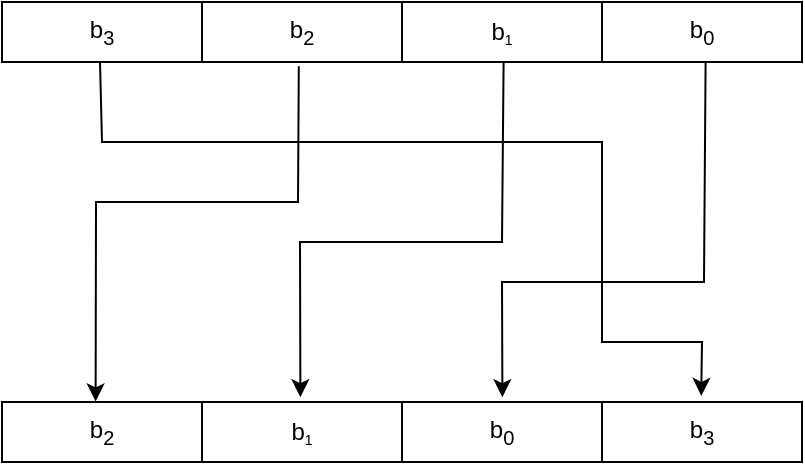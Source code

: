 <mxfile version="14.5.1" type="device"><diagram id="E_0r-6vdpktDOgPsiAwZ" name="Page-1"><mxGraphModel dx="496" dy="282" grid="1" gridSize="10" guides="1" tooltips="1" connect="1" arrows="1" fold="1" page="1" pageScale="1" pageWidth="1000000" pageHeight="1000000" math="1" shadow="0"><root><mxCell id="0"/><mxCell id="1" parent="0"/><mxCell id="QGb79bQPxRE9S8jax8b_-1" value="" style="shape=table;html=1;whiteSpace=wrap;startSize=0;container=1;collapsible=0;childLayout=tableLayout;" parent="1" vertex="1"><mxGeometry x="730" y="720" width="400" height="30" as="geometry"/></mxCell><mxCell id="QGb79bQPxRE9S8jax8b_-2" value="" style="shape=partialRectangle;html=1;whiteSpace=wrap;collapsible=0;dropTarget=0;pointerEvents=0;fillColor=none;top=0;left=0;bottom=0;right=0;points=[[0,0.5],[1,0.5]];portConstraint=eastwest;" parent="QGb79bQPxRE9S8jax8b_-1" vertex="1"><mxGeometry width="400" height="30" as="geometry"/></mxCell><mxCell id="QGb79bQPxRE9S8jax8b_-3" value="b&lt;sub&gt;3&lt;/sub&gt;" style="shape=partialRectangle;html=1;whiteSpace=wrap;connectable=0;overflow=hidden;fillColor=none;top=0;left=0;bottom=0;right=0;" parent="QGb79bQPxRE9S8jax8b_-2" vertex="1"><mxGeometry width="100" height="30" as="geometry"/></mxCell><mxCell id="QGb79bQPxRE9S8jax8b_-4" value="b&lt;sub&gt;2&lt;/sub&gt;" style="shape=partialRectangle;html=1;whiteSpace=wrap;connectable=0;overflow=hidden;fillColor=none;top=0;left=0;bottom=0;right=0;" parent="QGb79bQPxRE9S8jax8b_-2" vertex="1"><mxGeometry x="100" width="100" height="30" as="geometry"/></mxCell><mxCell id="QGb79bQPxRE9S8jax8b_-5" value="b&lt;span style=&quot;font-size: 8.333px&quot;&gt;&lt;sub&gt;1&lt;/sub&gt;&lt;/span&gt;" style="shape=partialRectangle;html=1;whiteSpace=wrap;connectable=0;overflow=hidden;fillColor=none;top=0;left=0;bottom=0;right=0;" parent="QGb79bQPxRE9S8jax8b_-2" vertex="1"><mxGeometry x="200" width="100" height="30" as="geometry"/></mxCell><mxCell id="QGb79bQPxRE9S8jax8b_-6" value="b&lt;sub&gt;0&lt;/sub&gt;" style="shape=partialRectangle;html=1;whiteSpace=wrap;connectable=0;overflow=hidden;fillColor=none;top=0;left=0;bottom=0;right=0;" parent="QGb79bQPxRE9S8jax8b_-2" vertex="1"><mxGeometry x="300" width="100" height="30" as="geometry"/></mxCell><mxCell id="QGb79bQPxRE9S8jax8b_-7" value="" style="shape=table;html=1;whiteSpace=wrap;startSize=0;container=1;collapsible=0;childLayout=tableLayout;" parent="1" vertex="1"><mxGeometry x="730" y="920" width="400" height="30" as="geometry"/></mxCell><mxCell id="QGb79bQPxRE9S8jax8b_-8" value="" style="shape=partialRectangle;html=1;whiteSpace=wrap;collapsible=0;dropTarget=0;pointerEvents=0;fillColor=none;top=0;left=0;bottom=0;right=0;points=[[0,0.5],[1,0.5]];portConstraint=eastwest;" parent="QGb79bQPxRE9S8jax8b_-7" vertex="1"><mxGeometry width="400" height="30" as="geometry"/></mxCell><mxCell id="QGb79bQPxRE9S8jax8b_-9" value="b&lt;sub&gt;2&lt;/sub&gt;" style="shape=partialRectangle;html=1;whiteSpace=wrap;connectable=0;overflow=hidden;fillColor=none;top=0;left=0;bottom=0;right=0;" parent="QGb79bQPxRE9S8jax8b_-8" vertex="1"><mxGeometry width="100" height="30" as="geometry"/></mxCell><mxCell id="QGb79bQPxRE9S8jax8b_-10" value="b&lt;span style=&quot;font-size: 8.333px&quot;&gt;&lt;sub&gt;1&lt;/sub&gt;&lt;/span&gt;" style="shape=partialRectangle;html=1;whiteSpace=wrap;connectable=0;overflow=hidden;fillColor=none;top=0;left=0;bottom=0;right=0;" parent="QGb79bQPxRE9S8jax8b_-8" vertex="1"><mxGeometry x="100" width="100" height="30" as="geometry"/></mxCell><mxCell id="QGb79bQPxRE9S8jax8b_-11" value="b&lt;sub&gt;0&lt;/sub&gt;" style="shape=partialRectangle;html=1;whiteSpace=wrap;connectable=0;overflow=hidden;fillColor=none;top=0;left=0;bottom=0;right=0;" parent="QGb79bQPxRE9S8jax8b_-8" vertex="1"><mxGeometry x="200" width="100" height="30" as="geometry"/></mxCell><mxCell id="QGb79bQPxRE9S8jax8b_-12" value="b&lt;sub&gt;3&lt;/sub&gt;" style="shape=partialRectangle;html=1;whiteSpace=wrap;connectable=0;overflow=hidden;fillColor=none;top=0;left=0;bottom=0;right=0;" parent="QGb79bQPxRE9S8jax8b_-8" vertex="1"><mxGeometry x="300" width="100" height="30" as="geometry"/></mxCell><mxCell id="QGb79bQPxRE9S8jax8b_-13" value="" style="endArrow=classic;html=1;entryX=0.874;entryY=-0.102;entryDx=0;entryDy=0;entryPerimeter=0;arcSize=0;" parent="1" target="QGb79bQPxRE9S8jax8b_-8" edge="1"><mxGeometry width="50" height="50" relative="1" as="geometry"><mxPoint x="779" y="750" as="sourcePoint"/><mxPoint x="930" y="860" as="targetPoint"/><Array as="points"><mxPoint x="780" y="790"/><mxPoint x="1030" y="790"/><mxPoint x="1030" y="890"/><mxPoint x="1080" y="890"/></Array></mxGeometry></mxCell><mxCell id="QGb79bQPxRE9S8jax8b_-15" value="" style="endArrow=classic;html=1;exitX=0.371;exitY=1.07;exitDx=0;exitDy=0;exitPerimeter=0;entryX=0.117;entryY=-0.01;entryDx=0;entryDy=0;entryPerimeter=0;arcSize=0;" parent="1" source="QGb79bQPxRE9S8jax8b_-2" target="QGb79bQPxRE9S8jax8b_-8" edge="1"><mxGeometry width="50" height="50" relative="1" as="geometry"><mxPoint x="880" y="910" as="sourcePoint"/><mxPoint x="930" y="860" as="targetPoint"/><Array as="points"><mxPoint x="878" y="820"/><mxPoint x="777" y="820"/></Array></mxGeometry></mxCell><mxCell id="QGb79bQPxRE9S8jax8b_-16" value="" style="endArrow=classic;html=1;exitX=0.371;exitY=1.07;exitDx=0;exitDy=0;exitPerimeter=0;entryX=0.117;entryY=-0.01;entryDx=0;entryDy=0;entryPerimeter=0;arcSize=0;" parent="1" edge="1"><mxGeometry width="50" height="50" relative="1" as="geometry"><mxPoint x="980.8" y="750.0" as="sourcePoint"/><mxPoint x="879.2" y="917.6" as="targetPoint"/><Array as="points"><mxPoint x="980" y="840"/><mxPoint x="879" y="840"/></Array></mxGeometry></mxCell><mxCell id="QGb79bQPxRE9S8jax8b_-17" value="" style="endArrow=classic;html=1;exitX=0.371;exitY=1.07;exitDx=0;exitDy=0;exitPerimeter=0;entryX=0.117;entryY=-0.01;entryDx=0;entryDy=0;entryPerimeter=0;arcSize=0;" parent="1" edge="1"><mxGeometry width="50" height="50" relative="1" as="geometry"><mxPoint x="1081.8" y="750" as="sourcePoint"/><mxPoint x="980.2" y="917.6" as="targetPoint"/><Array as="points"><mxPoint x="1081" y="860"/><mxPoint x="980" y="860"/></Array></mxGeometry></mxCell></root></mxGraphModel></diagram></mxfile>